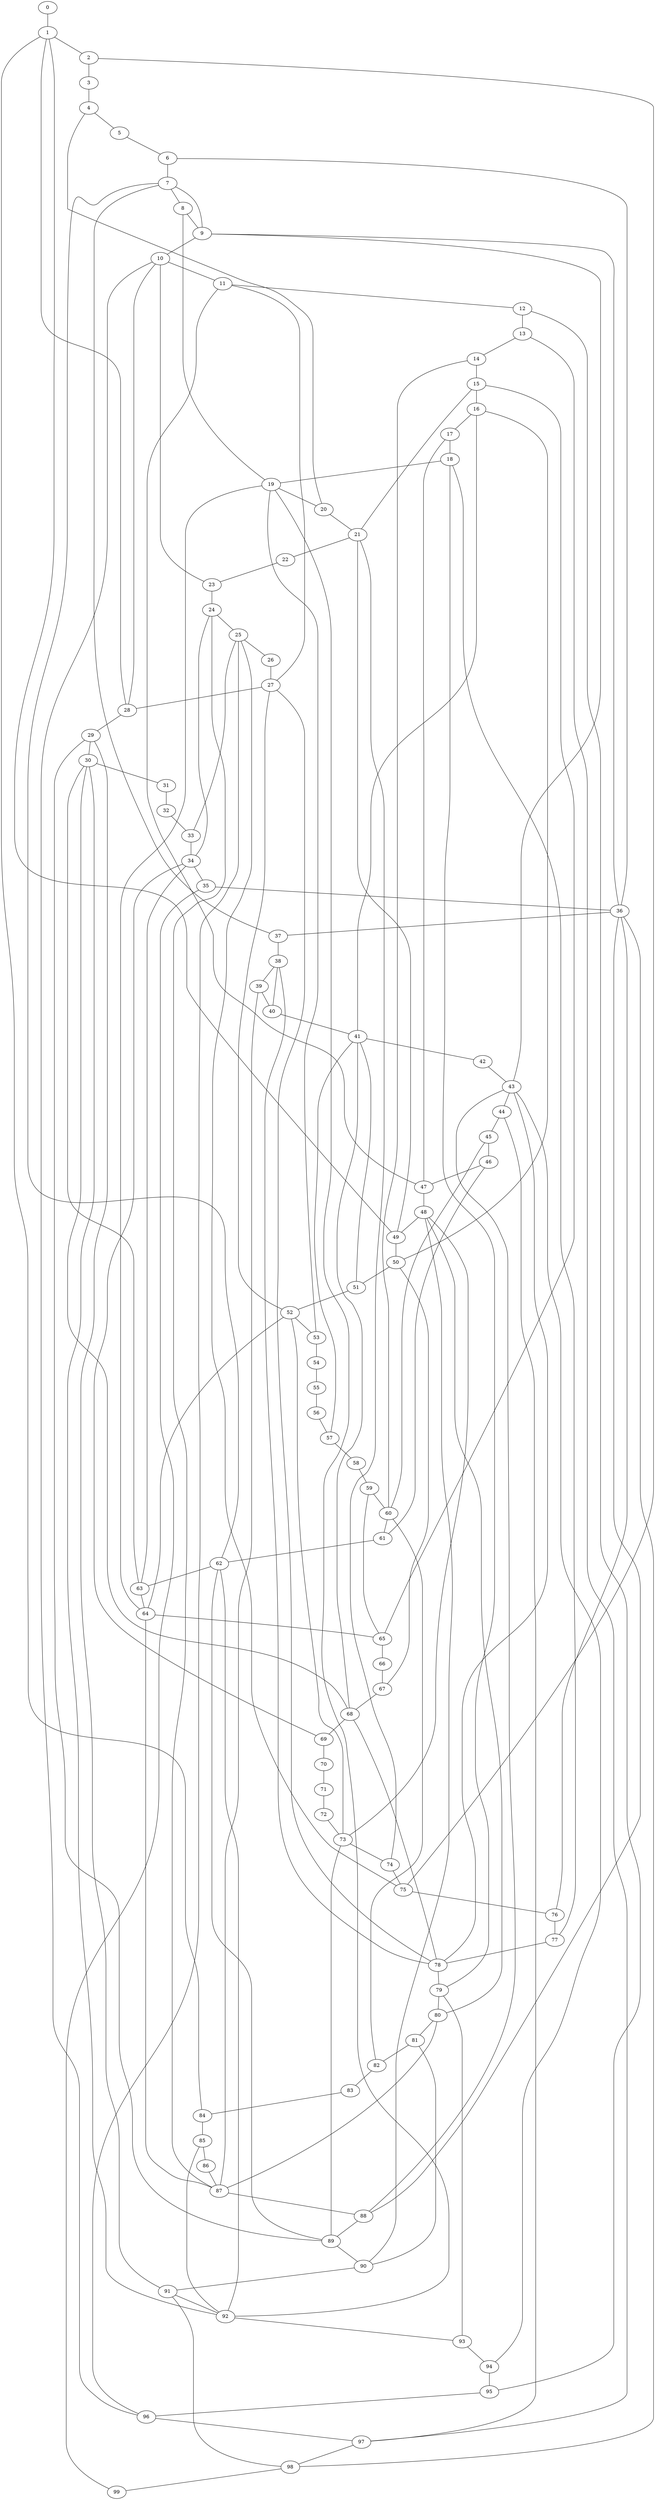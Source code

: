 
graph graphname {
    0 -- 1
1 -- 2
1 -- 49
1 -- 28
1 -- 84
2 -- 3
2 -- 75
3 -- 4
4 -- 5
4 -- 20
5 -- 6
6 -- 7
6 -- 36
7 -- 8
7 -- 37
7 -- 9
7 -- 62
8 -- 9
8 -- 19
9 -- 10
9 -- 43
9 -- 36
10 -- 11
10 -- 23
10 -- 96
10 -- 28
11 -- 12
11 -- 47
11 -- 27
12 -- 13
12 -- 95
13 -- 14
13 -- 97
14 -- 15
14 -- 60
15 -- 16
15 -- 65
15 -- 21
16 -- 17
16 -- 50
16 -- 41
17 -- 18
17 -- 47
18 -- 19
18 -- 77
18 -- 79
19 -- 20
19 -- 64
19 -- 53
19 -- 92
20 -- 21
21 -- 22
21 -- 49
21 -- 74
22 -- 23
23 -- 24
24 -- 25
24 -- 34
24 -- 87
25 -- 26
25 -- 75
25 -- 96
25 -- 33
26 -- 27
27 -- 28
27 -- 52
27 -- 78
28 -- 29
29 -- 30
29 -- 89
29 -- 91
30 -- 31
30 -- 92
30 -- 68
30 -- 63
31 -- 32
32 -- 33
33 -- 34
34 -- 35
34 -- 63
34 -- 69
35 -- 36
35 -- 99
36 -- 37
36 -- 88
36 -- 98
36 -- 76
37 -- 38
38 -- 39
38 -- 40
38 -- 78
39 -- 40
39 -- 87
40 -- 41
41 -- 42
41 -- 57
41 -- 68
41 -- 51
42 -- 43
43 -- 44
43 -- 94
43 -- 78
43 -- 88
44 -- 45
44 -- 97
45 -- 46
45 -- 60
46 -- 47
46 -- 61
47 -- 48
48 -- 49
48 -- 90
48 -- 80
48 -- 73
49 -- 50
50 -- 51
50 -- 67
51 -- 52
52 -- 53
52 -- 73
52 -- 64
53 -- 54
54 -- 55
55 -- 56
56 -- 57
57 -- 58
58 -- 59
59 -- 60
59 -- 65
60 -- 61
60 -- 82
61 -- 62
62 -- 63
62 -- 92
62 -- 89
63 -- 64
64 -- 65
64 -- 87
65 -- 66
66 -- 67
67 -- 68
68 -- 69
68 -- 78
69 -- 70
70 -- 71
71 -- 72
72 -- 73
73 -- 74
73 -- 89
74 -- 75
75 -- 76
76 -- 77
77 -- 78
78 -- 79
79 -- 80
79 -- 93
80 -- 81
80 -- 87
81 -- 82
81 -- 90
82 -- 83
83 -- 84
84 -- 85
85 -- 86
85 -- 92
86 -- 87
87 -- 88
88 -- 89
89 -- 90
90 -- 91
91 -- 92
91 -- 98
92 -- 93
93 -- 94
94 -- 95
95 -- 96
96 -- 97
97 -- 98
98 -- 99

}
